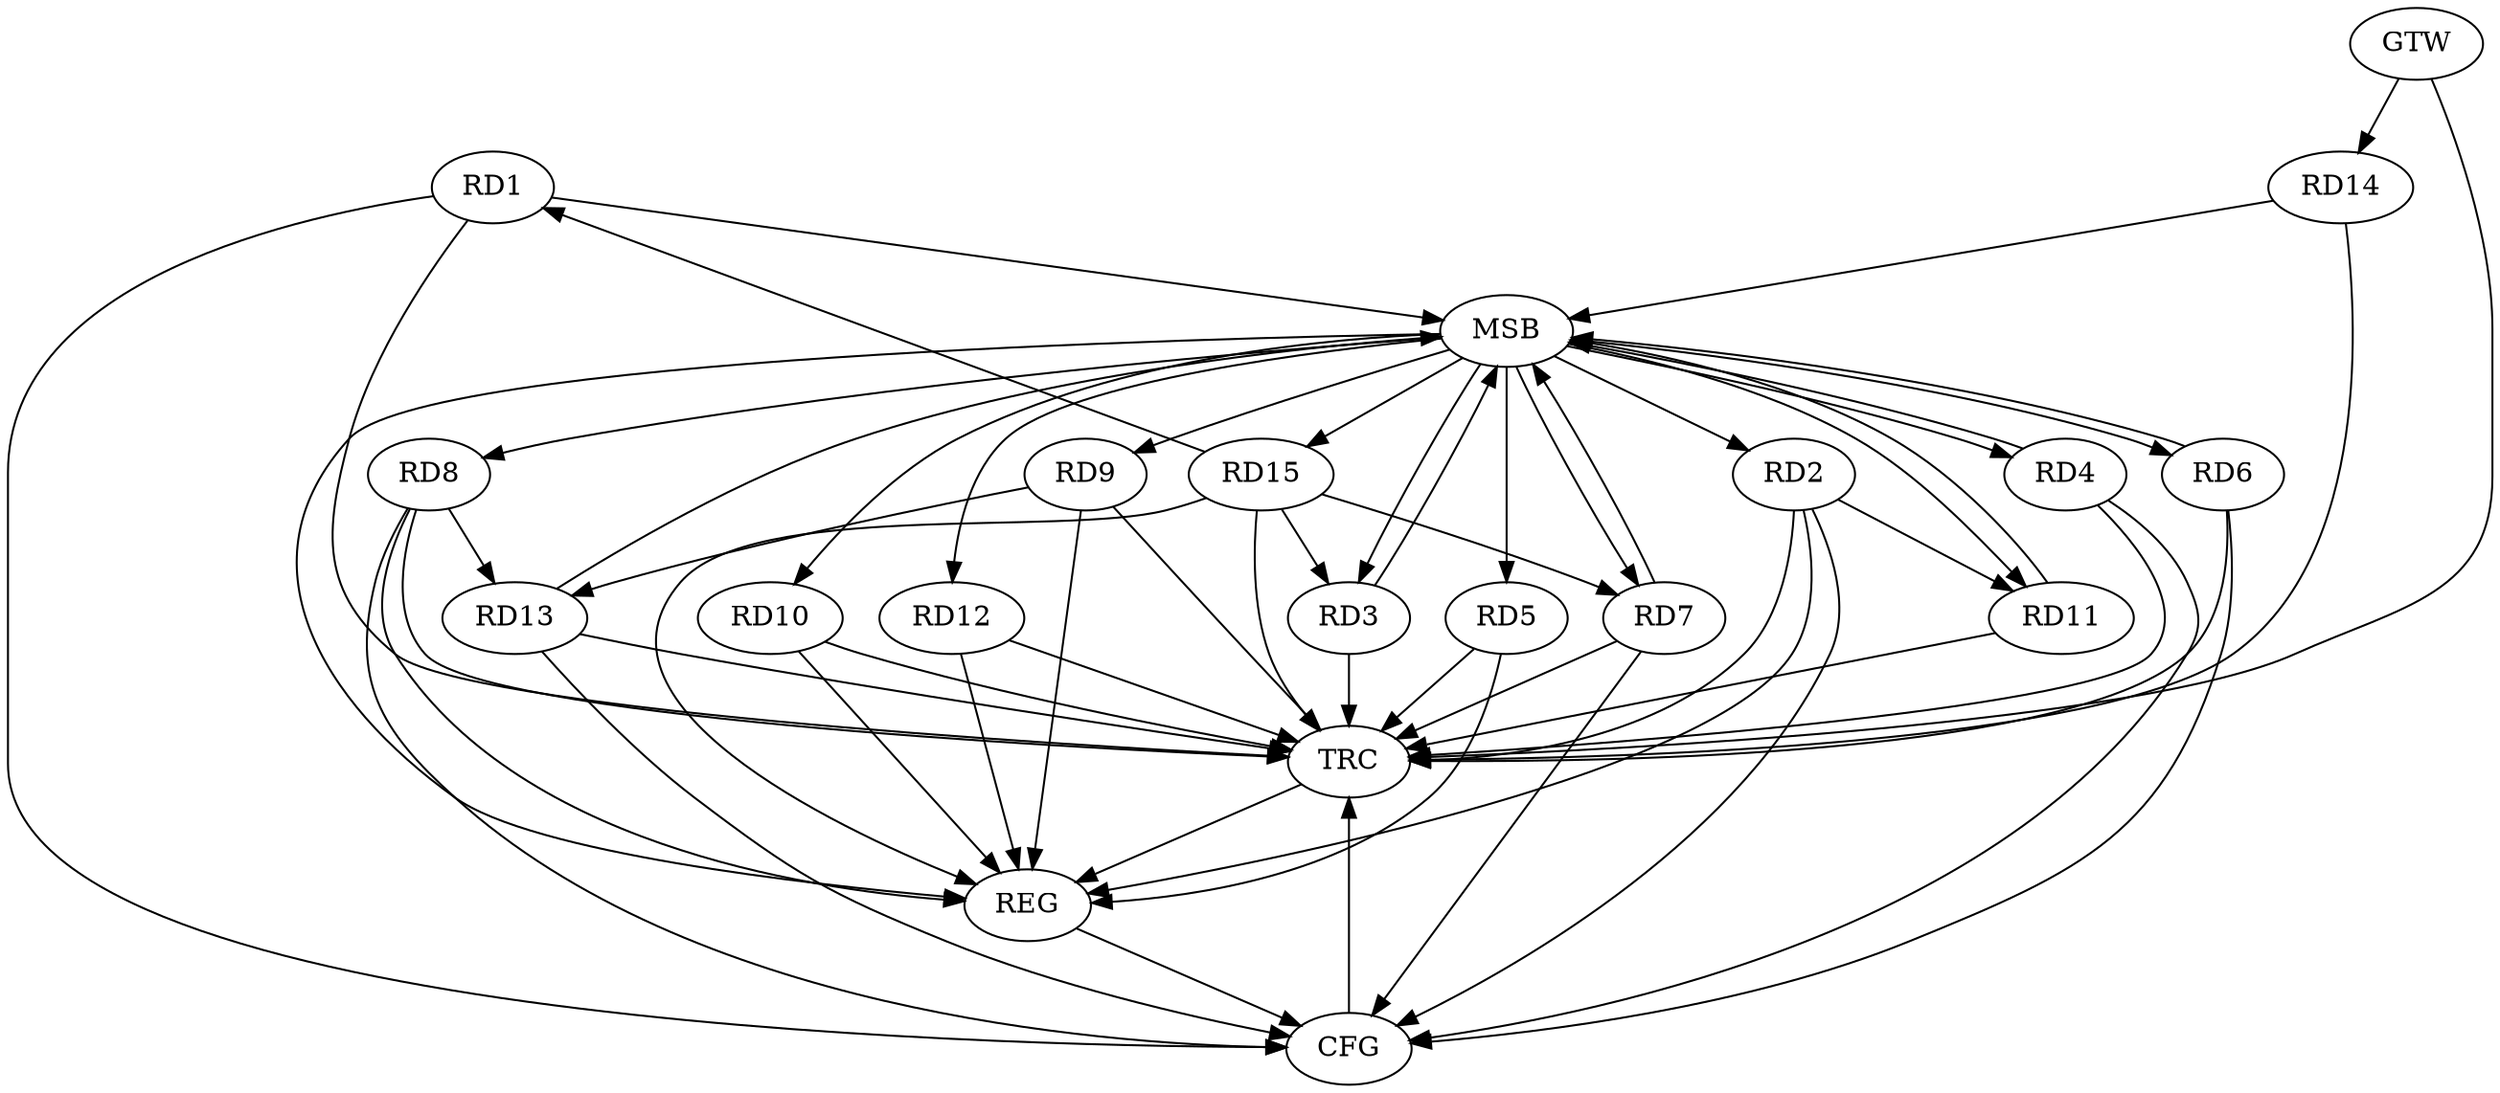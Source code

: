 strict digraph G {
  RD1 [ label="RD1" ];
  RD2 [ label="RD2" ];
  RD3 [ label="RD3" ];
  RD4 [ label="RD4" ];
  RD5 [ label="RD5" ];
  RD6 [ label="RD6" ];
  RD7 [ label="RD7" ];
  RD8 [ label="RD8" ];
  RD9 [ label="RD9" ];
  RD10 [ label="RD10" ];
  RD11 [ label="RD11" ];
  RD12 [ label="RD12" ];
  RD13 [ label="RD13" ];
  RD14 [ label="RD14" ];
  RD15 [ label="RD15" ];
  GTW [ label="GTW" ];
  REG [ label="REG" ];
  MSB [ label="MSB" ];
  CFG [ label="CFG" ];
  TRC [ label="TRC" ];
  RD15 -> RD1;
  RD2 -> RD11;
  RD15 -> RD3;
  RD15 -> RD7;
  RD8 -> RD13;
  RD9 -> RD13;
  GTW -> RD14;
  RD2 -> REG;
  RD5 -> REG;
  RD8 -> REG;
  RD9 -> REG;
  RD10 -> REG;
  RD12 -> REG;
  RD15 -> REG;
  RD1 -> MSB;
  MSB -> RD5;
  MSB -> RD12;
  MSB -> RD15;
  MSB -> REG;
  RD3 -> MSB;
  MSB -> RD2;
  MSB -> RD4;
  MSB -> RD6;
  MSB -> RD10;
  RD4 -> MSB;
  MSB -> RD3;
  MSB -> RD8;
  RD6 -> MSB;
  MSB -> RD7;
  MSB -> RD9;
  RD7 -> MSB;
  RD11 -> MSB;
  RD13 -> MSB;
  MSB -> RD11;
  RD14 -> MSB;
  RD1 -> CFG;
  RD8 -> CFG;
  RD2 -> CFG;
  RD4 -> CFG;
  RD7 -> CFG;
  RD6 -> CFG;
  RD13 -> CFG;
  REG -> CFG;
  RD1 -> TRC;
  RD2 -> TRC;
  RD3 -> TRC;
  RD4 -> TRC;
  RD5 -> TRC;
  RD6 -> TRC;
  RD7 -> TRC;
  RD8 -> TRC;
  RD9 -> TRC;
  RD10 -> TRC;
  RD11 -> TRC;
  RD12 -> TRC;
  RD13 -> TRC;
  RD14 -> TRC;
  RD15 -> TRC;
  GTW -> TRC;
  CFG -> TRC;
  TRC -> REG;
}
